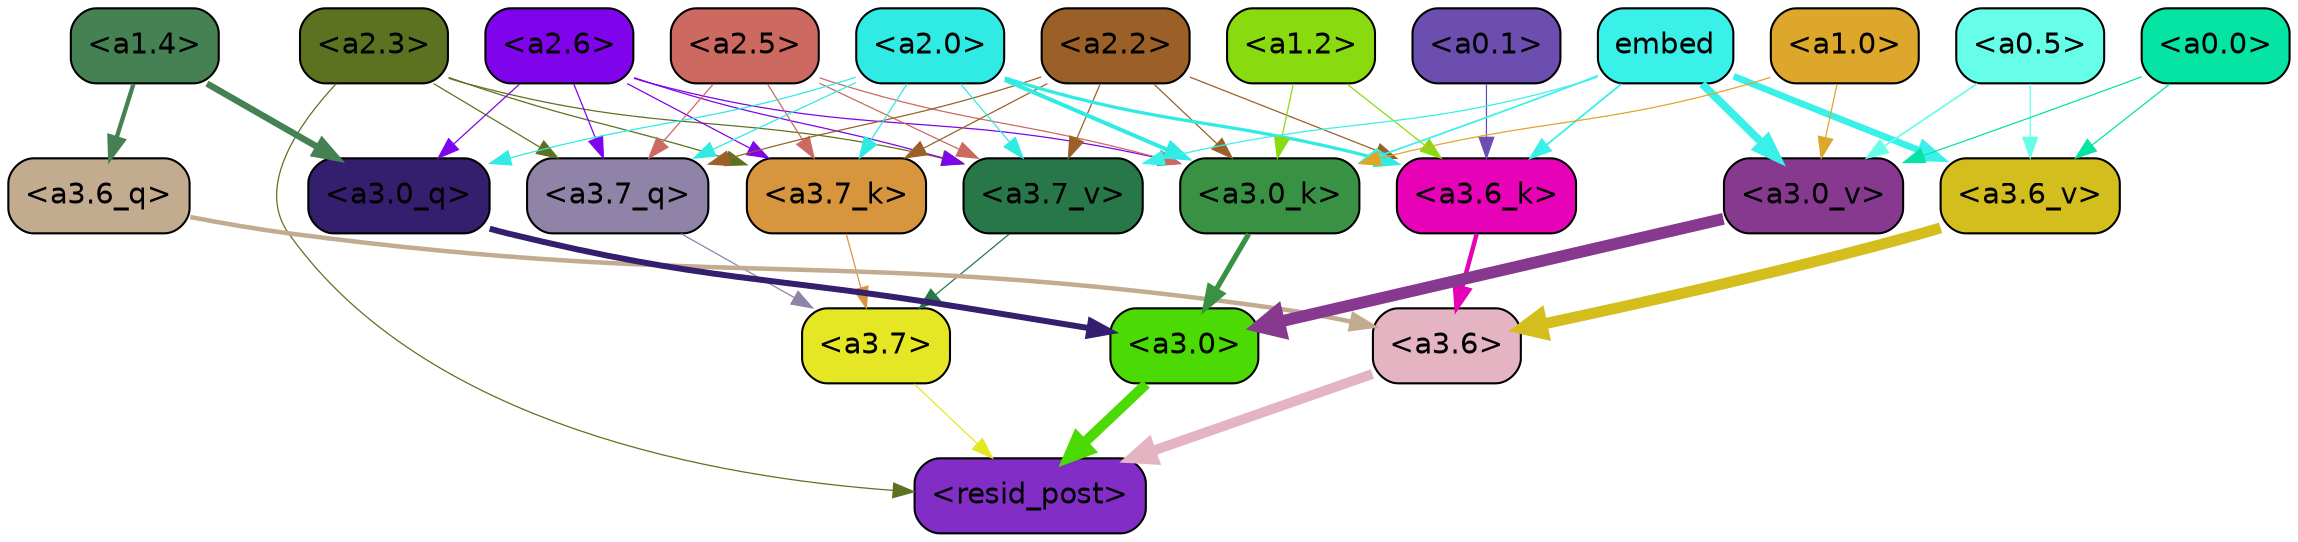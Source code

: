 strict digraph "" {
	graph [bgcolor=transparent,
		layout=dot,
		overlap=false,
		splines=true
	];
	"<a3.7>"	[color=black,
		fillcolor="#e6e724",
		fontname=Helvetica,
		shape=box,
		style="filled, rounded"];
	"<resid_post>"	[color=black,
		fillcolor="#812dc6",
		fontname=Helvetica,
		shape=box,
		style="filled, rounded"];
	"<a3.7>" -> "<resid_post>"	[color="#e6e724",
		penwidth=0.6];
	"<a3.6>"	[color=black,
		fillcolor="#e4b4c3",
		fontname=Helvetica,
		shape=box,
		style="filled, rounded"];
	"<a3.6>" -> "<resid_post>"	[color="#e4b4c3",
		penwidth=4.751592040061951];
	"<a3.0>"	[color=black,
		fillcolor="#4bda04",
		fontname=Helvetica,
		shape=box,
		style="filled, rounded"];
	"<a3.0>" -> "<resid_post>"	[color="#4bda04",
		penwidth=4.904066681861877];
	"<a2.3>"	[color=black,
		fillcolor="#5d7221",
		fontname=Helvetica,
		shape=box,
		style="filled, rounded"];
	"<a2.3>" -> "<resid_post>"	[color="#5d7221",
		penwidth=0.6];
	"<a3.7_q>"	[color=black,
		fillcolor="#9083a8",
		fontname=Helvetica,
		shape=box,
		style="filled, rounded"];
	"<a2.3>" -> "<a3.7_q>"	[color="#5d7221",
		penwidth=0.6];
	"<a3.7_k>"	[color=black,
		fillcolor="#d7963e",
		fontname=Helvetica,
		shape=box,
		style="filled, rounded"];
	"<a2.3>" -> "<a3.7_k>"	[color="#5d7221",
		penwidth=0.6069068089127541];
	"<a3.7_v>"	[color=black,
		fillcolor="#277748",
		fontname=Helvetica,
		shape=box,
		style="filled, rounded"];
	"<a2.3>" -> "<a3.7_v>"	[color="#5d7221",
		penwidth=0.6];
	"<a3.7_q>" -> "<a3.7>"	[color="#9083a8",
		penwidth=0.6];
	"<a3.6_q>"	[color=black,
		fillcolor="#c2ab8f",
		fontname=Helvetica,
		shape=box,
		style="filled, rounded"];
	"<a3.6_q>" -> "<a3.6>"	[color="#c2ab8f",
		penwidth=2.160832464694977];
	"<a3.0_q>"	[color=black,
		fillcolor="#341e6e",
		fontname=Helvetica,
		shape=box,
		style="filled, rounded"];
	"<a3.0_q>" -> "<a3.0>"	[color="#341e6e",
		penwidth=2.870753765106201];
	"<a3.7_k>" -> "<a3.7>"	[color="#d7963e",
		penwidth=0.6];
	"<a3.6_k>"	[color=black,
		fillcolor="#e701b7",
		fontname=Helvetica,
		shape=box,
		style="filled, rounded"];
	"<a3.6_k>" -> "<a3.6>"	[color="#e701b7",
		penwidth=2.13908451795578];
	"<a3.0_k>"	[color=black,
		fillcolor="#399244",
		fontname=Helvetica,
		shape=box,
		style="filled, rounded"];
	"<a3.0_k>" -> "<a3.0>"	[color="#399244",
		penwidth=2.520303964614868];
	"<a3.7_v>" -> "<a3.7>"	[color="#277748",
		penwidth=0.6];
	"<a3.6_v>"	[color=black,
		fillcolor="#d3be1e",
		fontname=Helvetica,
		shape=box,
		style="filled, rounded"];
	"<a3.6_v>" -> "<a3.6>"	[color="#d3be1e",
		penwidth=5.297133803367615];
	"<a3.0_v>"	[color=black,
		fillcolor="#873990",
		fontname=Helvetica,
		shape=box,
		style="filled, rounded"];
	"<a3.0_v>" -> "<a3.0>"	[color="#873990",
		penwidth=5.680712580680847];
	"<a2.6>"	[color=black,
		fillcolor="#7f03eb",
		fontname=Helvetica,
		shape=box,
		style="filled, rounded"];
	"<a2.6>" -> "<a3.7_q>"	[color="#7f03eb",
		penwidth=0.6];
	"<a2.6>" -> "<a3.0_q>"	[color="#7f03eb",
		penwidth=0.6];
	"<a2.6>" -> "<a3.7_k>"	[color="#7f03eb",
		penwidth=0.6];
	"<a2.6>" -> "<a3.0_k>"	[color="#7f03eb",
		penwidth=0.6];
	"<a2.6>" -> "<a3.7_v>"	[color="#7f03eb",
		penwidth=0.6];
	"<a2.5>"	[color=black,
		fillcolor="#cc6961",
		fontname=Helvetica,
		shape=box,
		style="filled, rounded"];
	"<a2.5>" -> "<a3.7_q>"	[color="#cc6961",
		penwidth=0.6];
	"<a2.5>" -> "<a3.7_k>"	[color="#cc6961",
		penwidth=0.6];
	"<a2.5>" -> "<a3.0_k>"	[color="#cc6961",
		penwidth=0.6];
	"<a2.5>" -> "<a3.7_v>"	[color="#cc6961",
		penwidth=0.6];
	"<a2.2>"	[color=black,
		fillcolor="#9b6028",
		fontname=Helvetica,
		shape=box,
		style="filled, rounded"];
	"<a2.2>" -> "<a3.7_q>"	[color="#9b6028",
		penwidth=0.6];
	"<a2.2>" -> "<a3.7_k>"	[color="#9b6028",
		penwidth=0.6];
	"<a2.2>" -> "<a3.6_k>"	[color="#9b6028",
		penwidth=0.6];
	"<a2.2>" -> "<a3.0_k>"	[color="#9b6028",
		penwidth=0.6];
	"<a2.2>" -> "<a3.7_v>"	[color="#9b6028",
		penwidth=0.6];
	"<a2.0>"	[color=black,
		fillcolor="#30ebe3",
		fontname=Helvetica,
		shape=box,
		style="filled, rounded"];
	"<a2.0>" -> "<a3.7_q>"	[color="#30ebe3",
		penwidth=0.6];
	"<a2.0>" -> "<a3.0_q>"	[color="#30ebe3",
		penwidth=0.6];
	"<a2.0>" -> "<a3.7_k>"	[color="#30ebe3",
		penwidth=0.6];
	"<a2.0>" -> "<a3.6_k>"	[color="#30ebe3",
		penwidth=1.564806342124939];
	"<a2.0>" -> "<a3.0_k>"	[color="#30ebe3",
		penwidth=1.9353990852832794];
	"<a2.0>" -> "<a3.7_v>"	[color="#30ebe3",
		penwidth=0.6];
	"<a1.4>"	[color=black,
		fillcolor="#458152",
		fontname=Helvetica,
		shape=box,
		style="filled, rounded"];
	"<a1.4>" -> "<a3.6_q>"	[color="#458152",
		penwidth=2.0727532356977463];
	"<a1.4>" -> "<a3.0_q>"	[color="#458152",
		penwidth=3.1279823780059814];
	"<a1.2>"	[color=black,
		fillcolor="#89db0f",
		fontname=Helvetica,
		shape=box,
		style="filled, rounded"];
	"<a1.2>" -> "<a3.6_k>"	[color="#89db0f",
		penwidth=0.6];
	"<a1.2>" -> "<a3.0_k>"	[color="#89db0f",
		penwidth=0.6];
	"<a0.1>"	[color=black,
		fillcolor="#6c4eb0",
		fontname=Helvetica,
		shape=box,
		style="filled, rounded"];
	"<a0.1>" -> "<a3.6_k>"	[color="#6c4eb0",
		penwidth=0.6];
	embed	[color=black,
		fillcolor="#39f1e9",
		fontname=Helvetica,
		shape=box,
		style="filled, rounded"];
	embed -> "<a3.6_k>"	[color="#39f1e9",
		penwidth=0.8915999233722687];
	embed -> "<a3.0_k>"	[color="#39f1e9",
		penwidth=0.832088902592659];
	embed -> "<a3.7_v>"	[color="#39f1e9",
		penwidth=0.6];
	embed -> "<a3.6_v>"	[color="#39f1e9",
		penwidth=3.1840110421180725];
	embed -> "<a3.0_v>"	[color="#39f1e9",
		penwidth=3.8132747188210487];
	"<a1.0>"	[color=black,
		fillcolor="#dda72c",
		fontname=Helvetica,
		shape=box,
		style="filled, rounded"];
	"<a1.0>" -> "<a3.0_k>"	[color="#dda72c",
		penwidth=0.6];
	"<a1.0>" -> "<a3.0_v>"	[color="#dda72c",
		penwidth=0.6];
	"<a0.5>"	[color=black,
		fillcolor="#66fee9",
		fontname=Helvetica,
		shape=box,
		style="filled, rounded"];
	"<a0.5>" -> "<a3.6_v>"	[color="#66fee9",
		penwidth=0.6];
	"<a0.5>" -> "<a3.0_v>"	[color="#66fee9",
		penwidth=0.8331108838319778];
	"<a0.0>"	[color=black,
		fillcolor="#05e4a3",
		fontname=Helvetica,
		shape=box,
		style="filled, rounded"];
	"<a0.0>" -> "<a3.6_v>"	[color="#05e4a3",
		penwidth=0.6];
	"<a0.0>" -> "<a3.0_v>"	[color="#05e4a3",
		penwidth=0.6];
}
